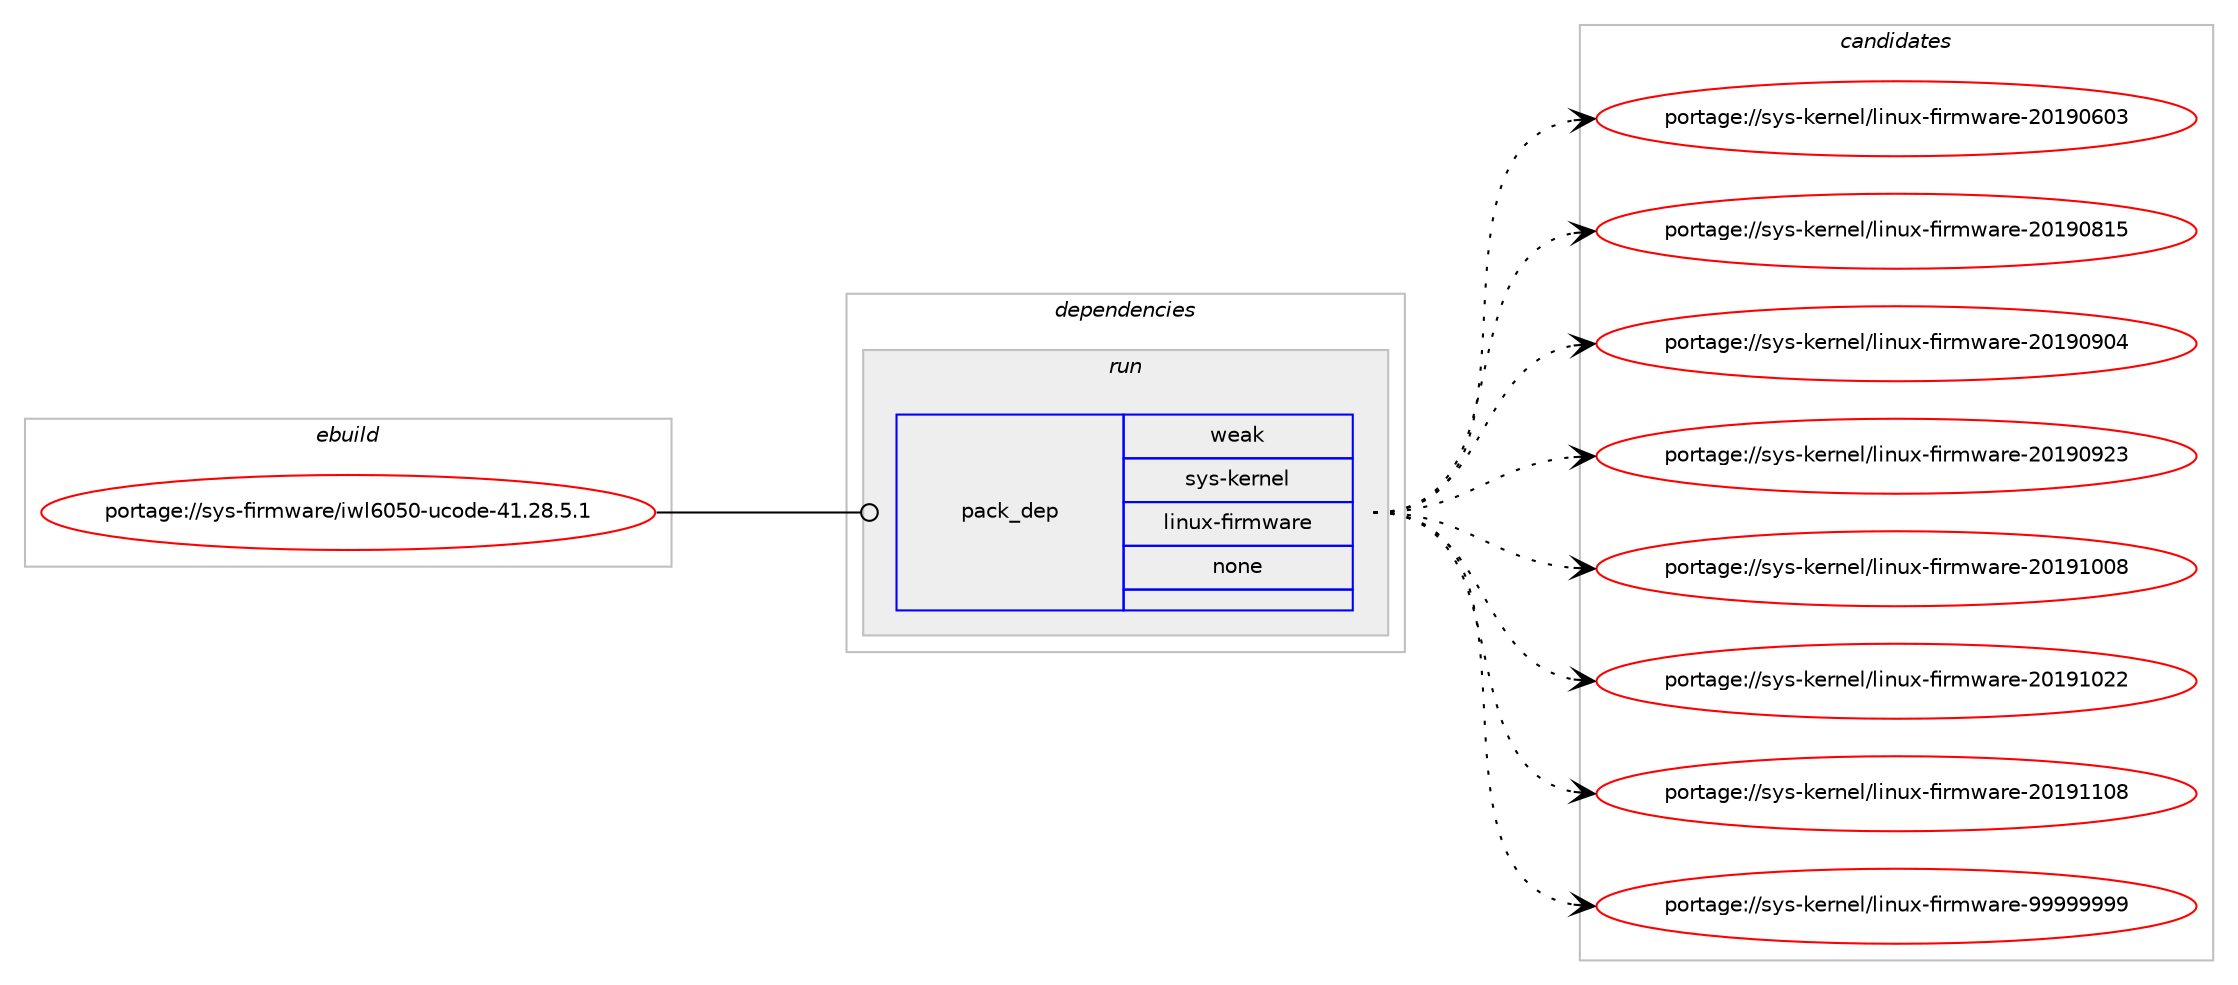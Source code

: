 digraph prolog {

# *************
# Graph options
# *************

newrank=true;
concentrate=true;
compound=true;
graph [rankdir=LR,fontname=Helvetica,fontsize=10,ranksep=1.5];#, ranksep=2.5, nodesep=0.2];
edge  [arrowhead=vee];
node  [fontname=Helvetica,fontsize=10];

# **********
# The ebuild
# **********

subgraph cluster_leftcol {
color=gray;
rank=same;
label=<<i>ebuild</i>>;
id [label="portage://sys-firmware/iwl6050-ucode-41.28.5.1", color=red, width=4, href="../sys-firmware/iwl6050-ucode-41.28.5.1.svg"];
}

# ****************
# The dependencies
# ****************

subgraph cluster_midcol {
color=gray;
label=<<i>dependencies</i>>;
subgraph cluster_compile {
fillcolor="#eeeeee";
style=filled;
label=<<i>compile</i>>;
}
subgraph cluster_compileandrun {
fillcolor="#eeeeee";
style=filled;
label=<<i>compile and run</i>>;
}
subgraph cluster_run {
fillcolor="#eeeeee";
style=filled;
label=<<i>run</i>>;
subgraph pack314595 {
dependency424422 [label=<<TABLE BORDER="0" CELLBORDER="1" CELLSPACING="0" CELLPADDING="4" WIDTH="220"><TR><TD ROWSPAN="6" CELLPADDING="30">pack_dep</TD></TR><TR><TD WIDTH="110">weak</TD></TR><TR><TD>sys-kernel</TD></TR><TR><TD>linux-firmware</TD></TR><TR><TD>none</TD></TR><TR><TD></TD></TR></TABLE>>, shape=none, color=blue];
}
id:e -> dependency424422:w [weight=20,style="solid",arrowhead="odot"];
}
}

# **************
# The candidates
# **************

subgraph cluster_choices {
rank=same;
color=gray;
label=<<i>candidates</i>>;

subgraph choice314595 {
color=black;
nodesep=1;
choiceportage11512111545107101114110101108471081051101171204510210511410911997114101455048495748544851 [label="portage://sys-kernel/linux-firmware-20190603", color=red, width=4,href="../sys-kernel/linux-firmware-20190603.svg"];
choiceportage11512111545107101114110101108471081051101171204510210511410911997114101455048495748564953 [label="portage://sys-kernel/linux-firmware-20190815", color=red, width=4,href="../sys-kernel/linux-firmware-20190815.svg"];
choiceportage11512111545107101114110101108471081051101171204510210511410911997114101455048495748574852 [label="portage://sys-kernel/linux-firmware-20190904", color=red, width=4,href="../sys-kernel/linux-firmware-20190904.svg"];
choiceportage11512111545107101114110101108471081051101171204510210511410911997114101455048495748575051 [label="portage://sys-kernel/linux-firmware-20190923", color=red, width=4,href="../sys-kernel/linux-firmware-20190923.svg"];
choiceportage11512111545107101114110101108471081051101171204510210511410911997114101455048495749484856 [label="portage://sys-kernel/linux-firmware-20191008", color=red, width=4,href="../sys-kernel/linux-firmware-20191008.svg"];
choiceportage11512111545107101114110101108471081051101171204510210511410911997114101455048495749485050 [label="portage://sys-kernel/linux-firmware-20191022", color=red, width=4,href="../sys-kernel/linux-firmware-20191022.svg"];
choiceportage11512111545107101114110101108471081051101171204510210511410911997114101455048495749494856 [label="portage://sys-kernel/linux-firmware-20191108", color=red, width=4,href="../sys-kernel/linux-firmware-20191108.svg"];
choiceportage11512111545107101114110101108471081051101171204510210511410911997114101455757575757575757 [label="portage://sys-kernel/linux-firmware-99999999", color=red, width=4,href="../sys-kernel/linux-firmware-99999999.svg"];
dependency424422:e -> choiceportage11512111545107101114110101108471081051101171204510210511410911997114101455048495748544851:w [style=dotted,weight="100"];
dependency424422:e -> choiceportage11512111545107101114110101108471081051101171204510210511410911997114101455048495748564953:w [style=dotted,weight="100"];
dependency424422:e -> choiceportage11512111545107101114110101108471081051101171204510210511410911997114101455048495748574852:w [style=dotted,weight="100"];
dependency424422:e -> choiceportage11512111545107101114110101108471081051101171204510210511410911997114101455048495748575051:w [style=dotted,weight="100"];
dependency424422:e -> choiceportage11512111545107101114110101108471081051101171204510210511410911997114101455048495749484856:w [style=dotted,weight="100"];
dependency424422:e -> choiceportage11512111545107101114110101108471081051101171204510210511410911997114101455048495749485050:w [style=dotted,weight="100"];
dependency424422:e -> choiceportage11512111545107101114110101108471081051101171204510210511410911997114101455048495749494856:w [style=dotted,weight="100"];
dependency424422:e -> choiceportage11512111545107101114110101108471081051101171204510210511410911997114101455757575757575757:w [style=dotted,weight="100"];
}
}

}
